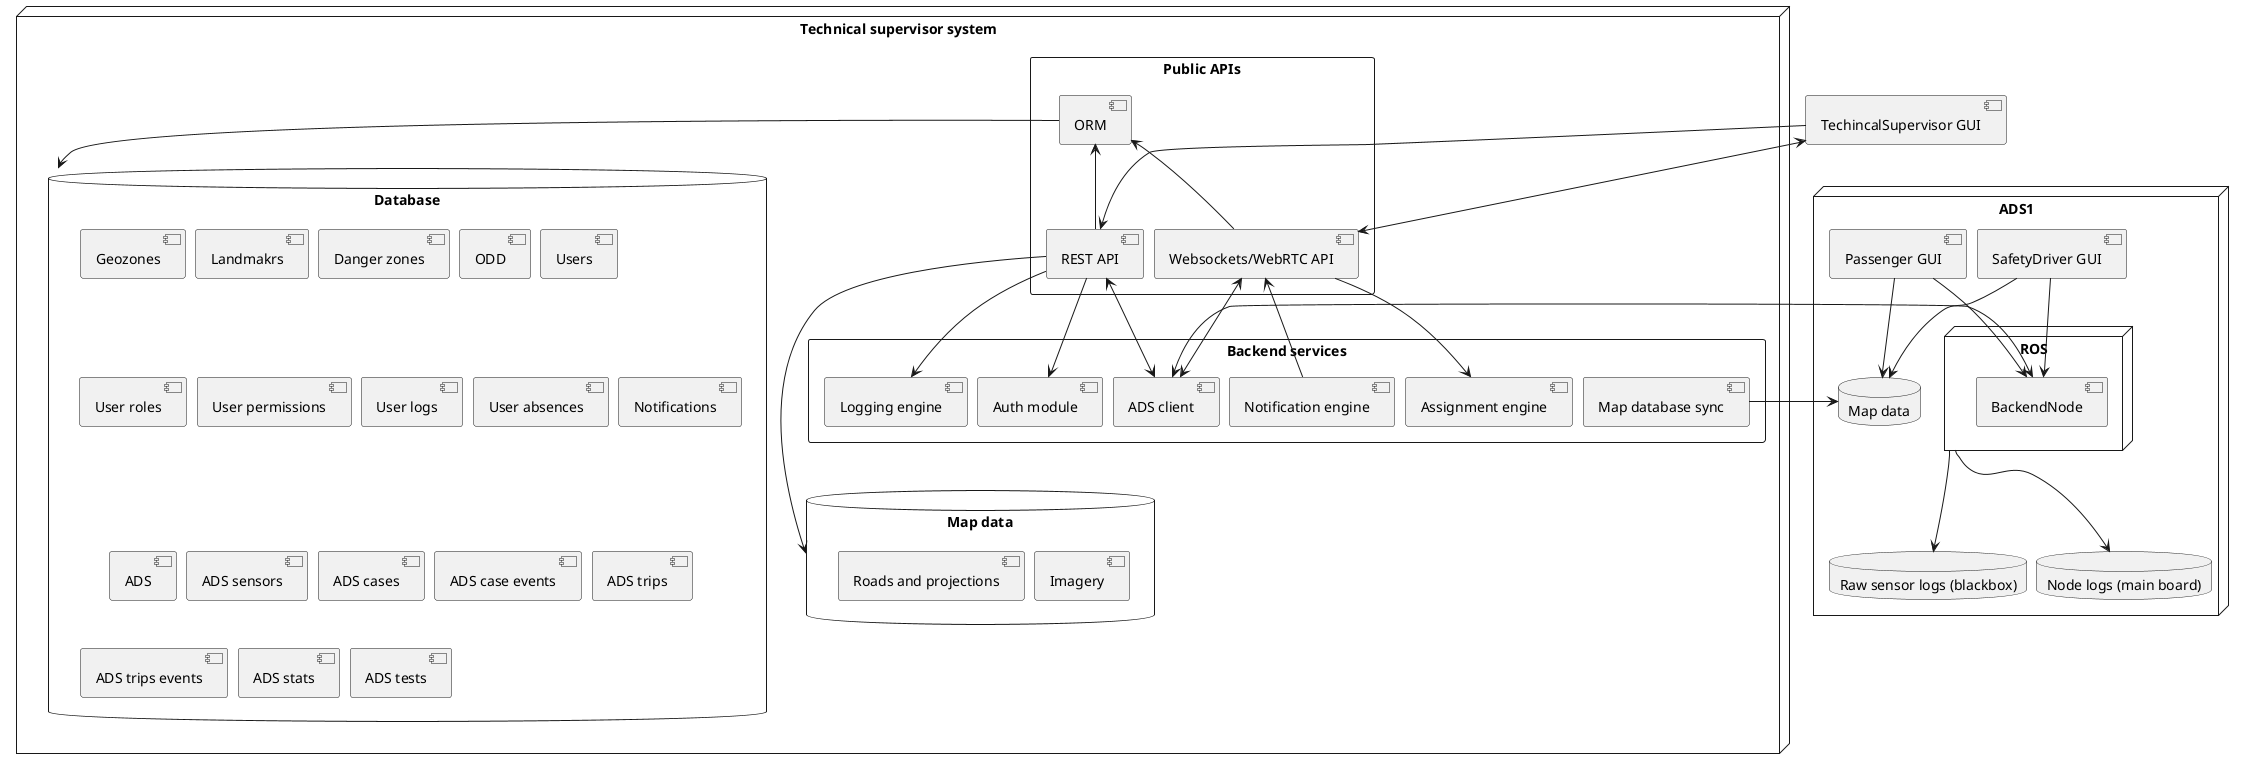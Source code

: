 @startuml
skinparam nodesep 10
skinparam ranksep 5

scale 1.0

component "TechincalSupervisor GUI" as gui

node "Technical supervisor system" as ts {
    rectangle "Public APIs" {
            component "REST API" as rest_api
            component "Websockets/WebRTC API" as ws_api
            component "ORM" as orm
        }

    rectangle "Backend services" as backend {
        component "Auth module" as auth
        component "Assignment engine" as assignment_engine
        component "Notification engine" as notification_engine
        component "Logging engine" as log_engine
        component "ADS client" as ads_client
        component "Map database sync" as map_sync
    }


    database "Database" as db {
        component "Geozones"
        component "Landmakrs"
        component "Danger zones"
        component "ODD"
        component "Users"
        component "User roles"
        component "User permissions"
        component "User logs"
        component "User absences"
        component "Notifications"
        component "ADS"
        component "ADS sensors"
        component "ADS cases"
        component "ADS case events"
        component "ADS trips"
        component "ADS trips events"
        component "ADS stats"
        component "ADS tests"
    }

    database "Map data" as map_db {
        component "Imagery"
        component "Roads and projections"
    }
}


node "ADS1" as ads_node { 
    node "ROS" as ads1 {
        component "BackendNode" as ads_backend_node
    }
    database "Raw sensor logs (blackbox)" as raw_logs_ads1
    database "Node logs (main board)" as logs_ads1
    component "SafetyDriver GUI" as safety_driver_gui1
    component "Passenger GUI" as passenger_gui1

    database "Map data" as map_db_ads 
}

ads1 -down-> raw_logs_ads1
ads1 -down-> logs_ads1
' ads2 -down-> raw_logs_ads2
' ads2 -down-> logs_ads2
gui -down-> rest_api
gui <-down-> ws_api
rest_api --> auth
rest_api --> log_engine
rest_api -u-> orm
ws_api -u-> orm
orm -d-> db
ws_api -d-> assignment_engine
notification_engine -r-> ws_api
ws_api <-d-> ads_client
rest_api <-d-> ads_client
rest_api ---> map_db

ads_backend_node <-d-> ads_client
' safety_driver_gui2 -l-> ads2_backend_node
safety_driver_gui1 -d-> ads_backend_node
safety_driver_gui1 -> map_db_ads
' passenger_gui2 -> ads2_backend_node
passenger_gui1 -d-> ads_backend_node
passenger_gui1 -d-> map_db_ads

map_sync -> map_db_ads
@enduml